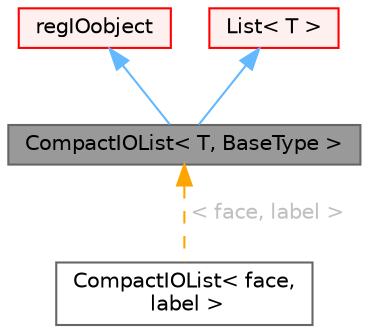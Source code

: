digraph "CompactIOList&lt; T, BaseType &gt;"
{
 // LATEX_PDF_SIZE
  bgcolor="transparent";
  edge [fontname=Helvetica,fontsize=10,labelfontname=Helvetica,labelfontsize=10];
  node [fontname=Helvetica,fontsize=10,shape=box,height=0.2,width=0.4];
  Node1 [id="Node000001",label="CompactIOList\< T, BaseType \>",height=0.2,width=0.4,color="gray40", fillcolor="grey60", style="filled", fontcolor="black",tooltip="A List of objects of type <T> with automated input and output using a compact storage...."];
  Node2 -> Node1 [id="edge1_Node000001_Node000002",dir="back",color="steelblue1",style="solid",tooltip=" "];
  Node2 [id="Node000002",label="regIOobject",height=0.2,width=0.4,color="red", fillcolor="#FFF0F0", style="filled",URL="$classFoam_1_1regIOobject.html",tooltip="regIOobject is an abstract class derived from IOobject to handle automatic object registration with t..."];
  Node5 -> Node1 [id="edge2_Node000001_Node000005",dir="back",color="steelblue1",style="solid",tooltip=" "];
  Node5 [id="Node000005",label="List\< T \>",height=0.2,width=0.4,color="red", fillcolor="#FFF0F0", style="filled",URL="$classFoam_1_1List.html",tooltip="A 1D array of objects of type <T>, where the size of the vector is known and used for subscript bound..."];
  Node1 -> Node7 [id="edge3_Node000001_Node000007",dir="back",color="orange",style="dashed",tooltip=" ",label=" \< face, label \>",fontcolor="grey" ];
  Node7 [id="Node000007",label="CompactIOList\< face,\l label \>",height=0.2,width=0.4,color="gray40", fillcolor="white", style="filled",URL="$classFoam_1_1CompactIOList.html",tooltip=" "];
}
